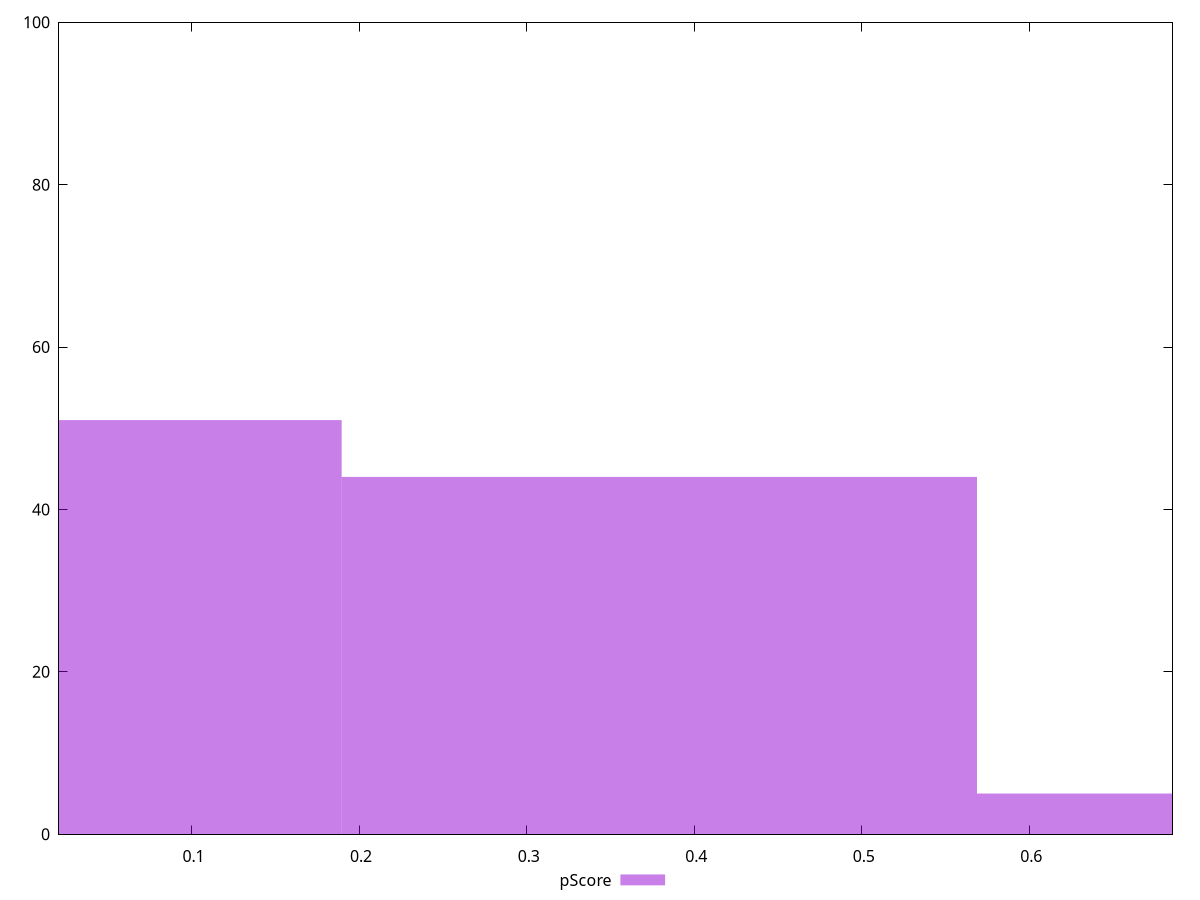 reset

$pScore <<EOF
0 51
0.3791863337176101 44
0.7583726674352202 5
EOF

set key outside below
set boxwidth 0.3791863337176101
set xrange [0.020892942734728803:0.6854633714256562]
set yrange [0:100]
set trange [0:100]
set style fill transparent solid 0.5 noborder
set terminal svg size 640, 490 enhanced background rgb 'white'
set output "report_00015_2021-02-09T16-11-33.973Z/mainthread-work-breakdown/samples/pages/pScore/histogram.svg"

plot $pScore title "pScore" with boxes

reset
